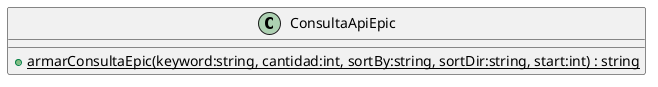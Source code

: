 @startuml
class ConsultaApiEpic {
    + {static} armarConsultaEpic(keyword:string, cantidad:int, sortBy:string, sortDir:string, start:int) : string
}
@enduml
